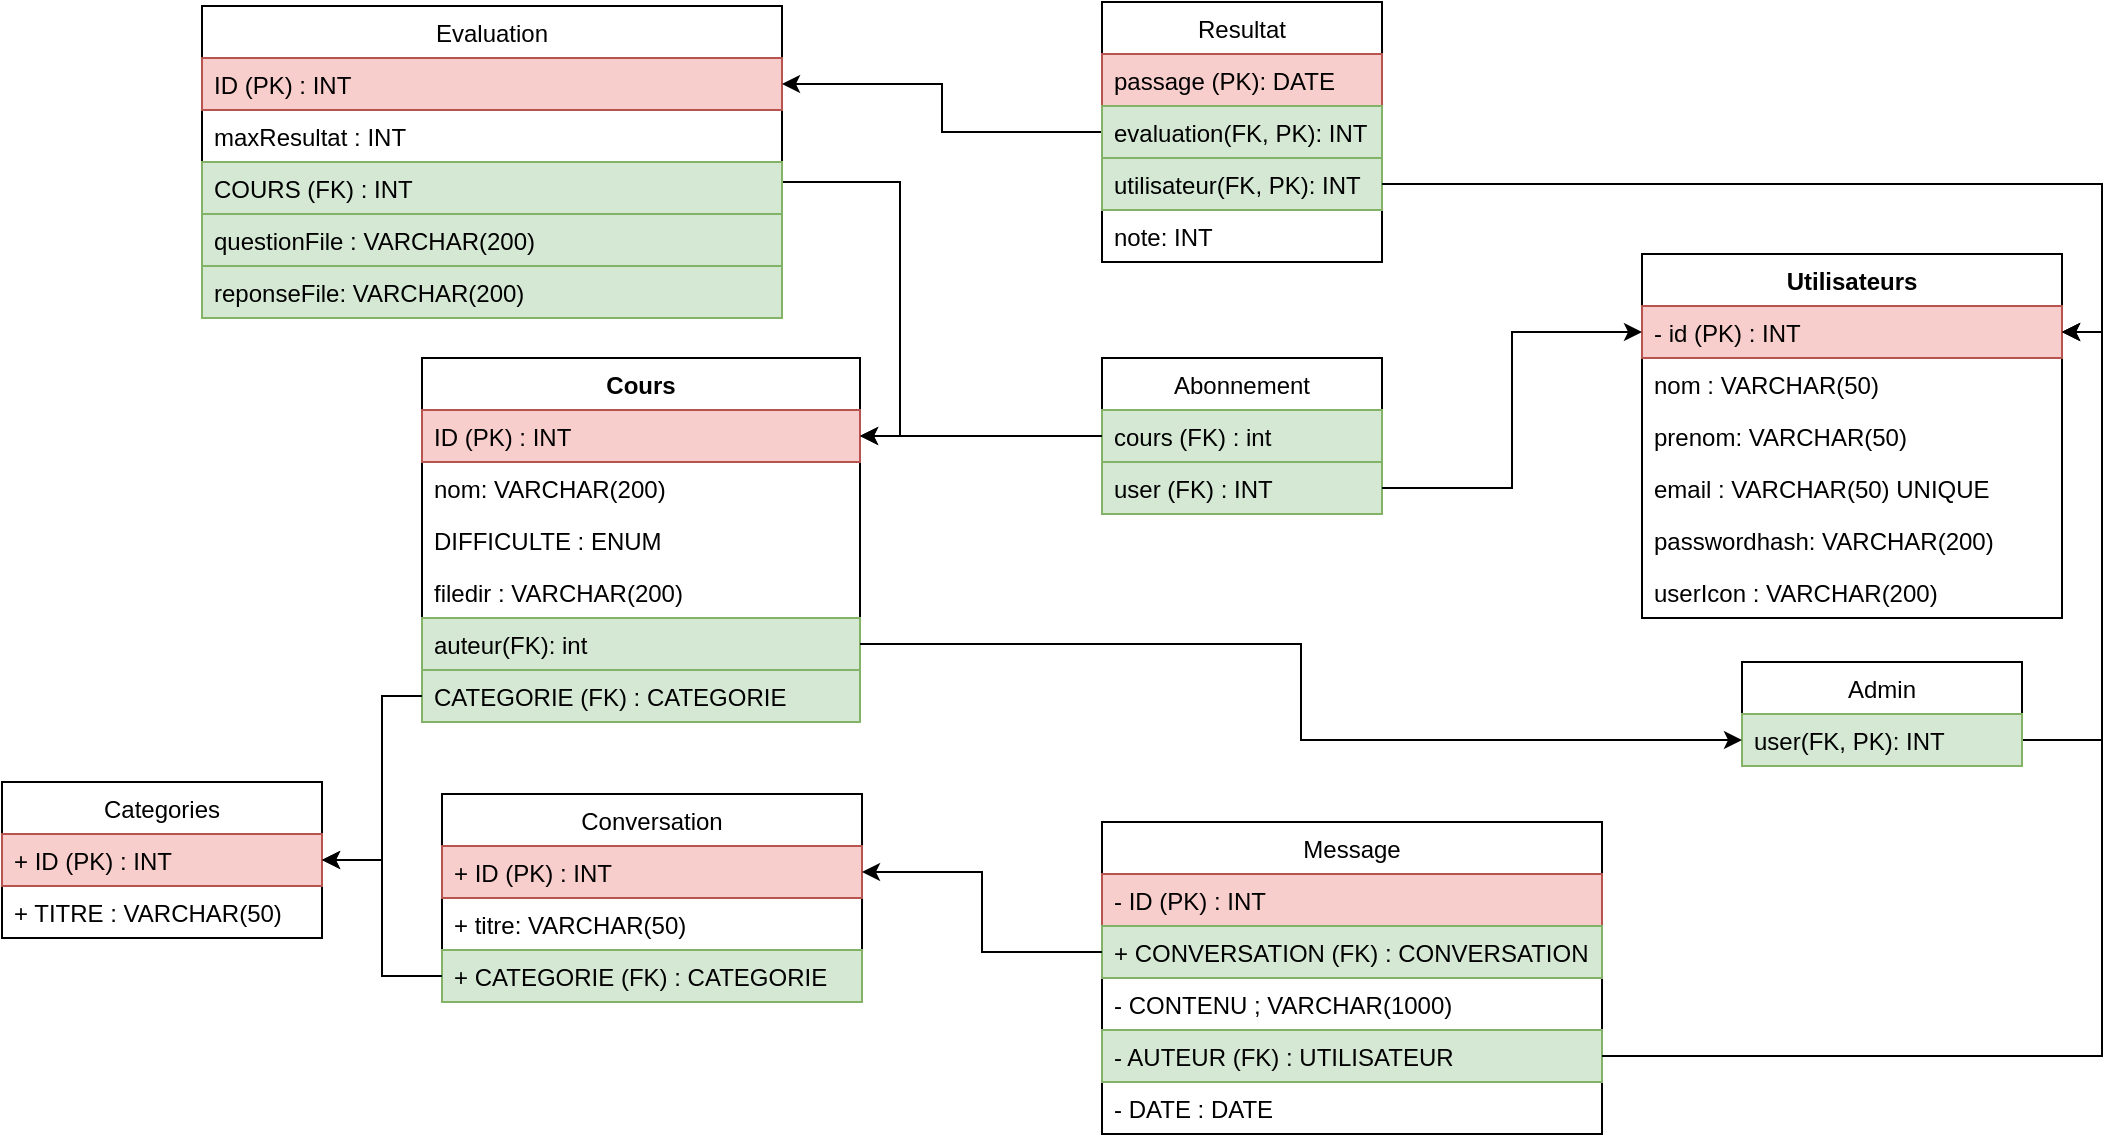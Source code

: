 <mxfile version="14.5.1" type="device"><diagram id="ls9iMJYOqnS9x1CgrTXh" name="Page-1"><mxGraphModel dx="2489" dy="1991" grid="1" gridSize="10" guides="1" tooltips="1" connect="1" arrows="1" fold="1" page="1" pageScale="1" pageWidth="827" pageHeight="1169" math="0" shadow="0"><root><mxCell id="0"/><mxCell id="1" parent="0"/><mxCell id="jfUhCK7AmtlkK5uLh8B1-1" value="Utilisateurs" style="swimlane;fontStyle=1;align=center;verticalAlign=top;childLayout=stackLayout;horizontal=1;startSize=26;horizontalStack=0;resizeParent=1;resizeParentMax=0;resizeLast=0;collapsible=1;marginBottom=0;" parent="1" vertex="1"><mxGeometry x="700" y="106" width="210" height="182" as="geometry"/></mxCell><mxCell id="jfUhCK7AmtlkK5uLh8B1-14" value="- id (PK) : INT" style="text;strokeColor=#b85450;fillColor=#f8cecc;align=left;verticalAlign=top;spacingLeft=4;spacingRight=4;overflow=hidden;rotatable=0;points=[[0,0.5],[1,0.5]];portConstraint=eastwest;" parent="jfUhCK7AmtlkK5uLh8B1-1" vertex="1"><mxGeometry y="26" width="210" height="26" as="geometry"/></mxCell><mxCell id="jfUhCK7AmtlkK5uLh8B1-2" value="nom : VARCHAR(50)" style="text;strokeColor=none;fillColor=none;align=left;verticalAlign=top;spacingLeft=4;spacingRight=4;overflow=hidden;rotatable=0;points=[[0,0.5],[1,0.5]];portConstraint=eastwest;" parent="jfUhCK7AmtlkK5uLh8B1-1" vertex="1"><mxGeometry y="52" width="210" height="26" as="geometry"/></mxCell><mxCell id="jfUhCK7AmtlkK5uLh8B1-5" value="prenom: VARCHAR(50)" style="text;strokeColor=none;fillColor=none;align=left;verticalAlign=top;spacingLeft=4;spacingRight=4;overflow=hidden;rotatable=0;points=[[0,0.5],[1,0.5]];portConstraint=eastwest;" parent="jfUhCK7AmtlkK5uLh8B1-1" vertex="1"><mxGeometry y="78" width="210" height="26" as="geometry"/></mxCell><mxCell id="jfUhCK7AmtlkK5uLh8B1-6" value="email : VARCHAR(50) UNIQUE" style="text;strokeColor=none;fillColor=none;align=left;verticalAlign=top;spacingLeft=4;spacingRight=4;overflow=hidden;rotatable=0;points=[[0,0.5],[1,0.5]];portConstraint=eastwest;" parent="jfUhCK7AmtlkK5uLh8B1-1" vertex="1"><mxGeometry y="104" width="210" height="26" as="geometry"/></mxCell><mxCell id="jfUhCK7AmtlkK5uLh8B1-7" value="passwordhash: VARCHAR(200)" style="text;strokeColor=none;fillColor=none;align=left;verticalAlign=top;spacingLeft=4;spacingRight=4;overflow=hidden;rotatable=0;points=[[0,0.5],[1,0.5]];portConstraint=eastwest;" parent="jfUhCK7AmtlkK5uLh8B1-1" vertex="1"><mxGeometry y="130" width="210" height="26" as="geometry"/></mxCell><mxCell id="H5pXkwf3aoZED911upA3-6" value="userIcon : VARCHAR(200)" style="text;strokeColor=none;fillColor=none;align=left;verticalAlign=top;spacingLeft=4;spacingRight=4;overflow=hidden;rotatable=0;points=[[0,0.5],[1,0.5]];portConstraint=eastwest;" parent="jfUhCK7AmtlkK5uLh8B1-1" vertex="1"><mxGeometry y="156" width="210" height="26" as="geometry"/></mxCell><mxCell id="jfUhCK7AmtlkK5uLh8B1-8" value="Cours" style="swimlane;fontStyle=1;align=center;verticalAlign=top;childLayout=stackLayout;horizontal=1;startSize=26;horizontalStack=0;resizeParent=1;resizeParentMax=0;resizeLast=0;collapsible=1;marginBottom=0;" parent="1" vertex="1"><mxGeometry x="90" y="158" width="219" height="182" as="geometry"/></mxCell><mxCell id="jfUhCK7AmtlkK5uLh8B1-13" value="ID (PK) : INT" style="text;strokeColor=#b85450;fillColor=#f8cecc;align=left;verticalAlign=top;spacingLeft=4;spacingRight=4;overflow=hidden;rotatable=0;points=[[0,0.5],[1,0.5]];portConstraint=eastwest;" parent="jfUhCK7AmtlkK5uLh8B1-8" vertex="1"><mxGeometry y="26" width="219" height="26" as="geometry"/></mxCell><mxCell id="cn6CVfUAPy0nJQr4vwK9-2" value="nom: VARCHAR(200)" style="text;strokeColor=none;fillColor=none;align=left;verticalAlign=top;spacingLeft=4;spacingRight=4;overflow=hidden;rotatable=0;points=[[0,0.5],[1,0.5]];portConstraint=eastwest;" parent="jfUhCK7AmtlkK5uLh8B1-8" vertex="1"><mxGeometry y="52" width="219" height="26" as="geometry"/></mxCell><mxCell id="jfUhCK7AmtlkK5uLh8B1-16" value="DIFFICULTE : ENUM" style="text;strokeColor=none;fillColor=none;align=left;verticalAlign=top;spacingLeft=4;spacingRight=4;overflow=hidden;rotatable=0;points=[[0,0.5],[1,0.5]];portConstraint=eastwest;" parent="jfUhCK7AmtlkK5uLh8B1-8" vertex="1"><mxGeometry y="78" width="219" height="26" as="geometry"/></mxCell><mxCell id="H5pXkwf3aoZED911upA3-1" value="filedir : VARCHAR(200)" style="text;strokeColor=none;fillColor=none;align=left;verticalAlign=top;spacingLeft=4;spacingRight=4;overflow=hidden;rotatable=0;points=[[0,0.5],[1,0.5]];portConstraint=eastwest;" parent="jfUhCK7AmtlkK5uLh8B1-8" vertex="1"><mxGeometry y="104" width="219" height="26" as="geometry"/></mxCell><mxCell id="jfUhCK7AmtlkK5uLh8B1-17" value="auteur(FK): int" style="text;strokeColor=#82b366;fillColor=#d5e8d4;align=left;verticalAlign=top;spacingLeft=4;spacingRight=4;overflow=hidden;rotatable=0;points=[[0,0.5],[1,0.5]];portConstraint=eastwest;" parent="jfUhCK7AmtlkK5uLh8B1-8" vertex="1"><mxGeometry y="130" width="219" height="26" as="geometry"/></mxCell><mxCell id="rQ0WSm4efvt3bJ_xp-Ze-6" value="CATEGORIE (FK) : CATEGORIE" style="text;strokeColor=#82b366;fillColor=#d5e8d4;align=left;verticalAlign=top;spacingLeft=4;spacingRight=4;overflow=hidden;rotatable=0;points=[[0,0.5],[1,0.5]];portConstraint=eastwest;" parent="jfUhCK7AmtlkK5uLh8B1-8" vertex="1"><mxGeometry y="156" width="219" height="26" as="geometry"/></mxCell><mxCell id="jfUhCK7AmtlkK5uLh8B1-18" value="Abonnement" style="swimlane;fontStyle=0;childLayout=stackLayout;horizontal=1;startSize=26;fillColor=none;horizontalStack=0;resizeParent=1;resizeParentMax=0;resizeLast=0;collapsible=1;marginBottom=0;" parent="1" vertex="1"><mxGeometry x="430" y="158" width="140" height="78" as="geometry"/></mxCell><mxCell id="jfUhCK7AmtlkK5uLh8B1-20" value="cours (FK) : int" style="text;strokeColor=#82b366;fillColor=#d5e8d4;align=left;verticalAlign=top;spacingLeft=4;spacingRight=4;overflow=hidden;rotatable=0;points=[[0,0.5],[1,0.5]];portConstraint=eastwest;" parent="jfUhCK7AmtlkK5uLh8B1-18" vertex="1"><mxGeometry y="26" width="140" height="26" as="geometry"/></mxCell><mxCell id="jfUhCK7AmtlkK5uLh8B1-19" value="user (FK) : INT" style="text;strokeColor=#82b366;fillColor=#d5e8d4;align=left;verticalAlign=top;spacingLeft=4;spacingRight=4;overflow=hidden;rotatable=0;points=[[0,0.5],[1,0.5]];portConstraint=eastwest;" parent="jfUhCK7AmtlkK5uLh8B1-18" vertex="1"><mxGeometry y="52" width="140" height="26" as="geometry"/></mxCell><mxCell id="jfUhCK7AmtlkK5uLh8B1-28" value="Message" style="swimlane;fontStyle=0;childLayout=stackLayout;horizontal=1;startSize=26;fillColor=none;horizontalStack=0;resizeParent=1;resizeParentMax=0;resizeLast=0;collapsible=1;marginBottom=0;" parent="1" vertex="1"><mxGeometry x="430" y="390" width="250" height="156" as="geometry"/></mxCell><mxCell id="jfUhCK7AmtlkK5uLh8B1-29" value="- ID (PK) : INT" style="text;strokeColor=#b85450;fillColor=#f8cecc;align=left;verticalAlign=top;spacingLeft=4;spacingRight=4;overflow=hidden;rotatable=0;points=[[0,0.5],[1,0.5]];portConstraint=eastwest;" parent="jfUhCK7AmtlkK5uLh8B1-28" vertex="1"><mxGeometry y="26" width="250" height="26" as="geometry"/></mxCell><mxCell id="i1HSXVlNavOhhj4Dw5Fh-12" value="+ CONVERSATION (FK) : CONVERSATION" style="text;strokeColor=#82b366;fillColor=#d5e8d4;align=left;verticalAlign=top;spacingLeft=4;spacingRight=4;overflow=hidden;rotatable=0;points=[[0,0.5],[1,0.5]];portConstraint=eastwest;" parent="jfUhCK7AmtlkK5uLh8B1-28" vertex="1"><mxGeometry y="52" width="250" height="26" as="geometry"/></mxCell><mxCell id="jfUhCK7AmtlkK5uLh8B1-30" value="- CONTENU ; VARCHAR(1000)" style="text;strokeColor=none;fillColor=none;align=left;verticalAlign=top;spacingLeft=4;spacingRight=4;overflow=hidden;rotatable=0;points=[[0,0.5],[1,0.5]];portConstraint=eastwest;" parent="jfUhCK7AmtlkK5uLh8B1-28" vertex="1"><mxGeometry y="78" width="250" height="26" as="geometry"/></mxCell><mxCell id="jfUhCK7AmtlkK5uLh8B1-31" value="- AUTEUR (FK) : UTILISATEUR" style="text;strokeColor=#82b366;fillColor=#d5e8d4;align=left;verticalAlign=top;spacingLeft=4;spacingRight=4;overflow=hidden;rotatable=0;points=[[0,0.5],[1,0.5]];portConstraint=eastwest;" parent="jfUhCK7AmtlkK5uLh8B1-28" vertex="1"><mxGeometry y="104" width="250" height="26" as="geometry"/></mxCell><mxCell id="i1HSXVlNavOhhj4Dw5Fh-1" value="- DATE : DATE" style="text;strokeColor=none;fillColor=none;align=left;verticalAlign=top;spacingLeft=4;spacingRight=4;overflow=hidden;rotatable=0;points=[[0,0.5],[1,0.5]];portConstraint=eastwest;" parent="jfUhCK7AmtlkK5uLh8B1-28" vertex="1"><mxGeometry y="130" width="250" height="26" as="geometry"/></mxCell><mxCell id="jfUhCK7AmtlkK5uLh8B1-32" value="Conversation" style="swimlane;fontStyle=0;childLayout=stackLayout;horizontal=1;startSize=26;fillColor=none;horizontalStack=0;resizeParent=1;resizeParentMax=0;resizeLast=0;collapsible=1;marginBottom=0;" parent="1" vertex="1"><mxGeometry x="100" y="376" width="210" height="104" as="geometry"/></mxCell><mxCell id="jfUhCK7AmtlkK5uLh8B1-33" value="+ ID (PK) : INT" style="text;strokeColor=#b85450;fillColor=#f8cecc;align=left;verticalAlign=top;spacingLeft=4;spacingRight=4;overflow=hidden;rotatable=0;points=[[0,0.5],[1,0.5]];portConstraint=eastwest;" parent="jfUhCK7AmtlkK5uLh8B1-32" vertex="1"><mxGeometry y="26" width="210" height="26" as="geometry"/></mxCell><mxCell id="i1HSXVlNavOhhj4Dw5Fh-11" value="+ titre: VARCHAR(50)" style="text;strokeColor=none;fillColor=none;align=left;verticalAlign=top;spacingLeft=4;spacingRight=4;overflow=hidden;rotatable=0;points=[[0,0.5],[1,0.5]];portConstraint=eastwest;" parent="jfUhCK7AmtlkK5uLh8B1-32" vertex="1"><mxGeometry y="52" width="210" height="26" as="geometry"/></mxCell><mxCell id="cn6CVfUAPy0nJQr4vwK9-3" value="+ CATEGORIE (FK) : CATEGORIE" style="text;strokeColor=#82b366;fillColor=#d5e8d4;align=left;verticalAlign=top;spacingLeft=4;spacingRight=4;overflow=hidden;rotatable=0;points=[[0,0.5],[1,0.5]];portConstraint=eastwest;" parent="jfUhCK7AmtlkK5uLh8B1-32" vertex="1"><mxGeometry y="78" width="210" height="26" as="geometry"/></mxCell><mxCell id="i1HSXVlNavOhhj4Dw5Fh-7" value="Categories" style="swimlane;fontStyle=0;childLayout=stackLayout;horizontal=1;startSize=26;fillColor=none;horizontalStack=0;resizeParent=1;resizeParentMax=0;resizeLast=0;collapsible=1;marginBottom=0;" parent="1" vertex="1"><mxGeometry x="-120" y="370" width="160" height="78" as="geometry"/></mxCell><mxCell id="i1HSXVlNavOhhj4Dw5Fh-8" value="+ ID (PK) : INT" style="text;strokeColor=#b85450;fillColor=#f8cecc;align=left;verticalAlign=top;spacingLeft=4;spacingRight=4;overflow=hidden;rotatable=0;points=[[0,0.5],[1,0.5]];portConstraint=eastwest;" parent="i1HSXVlNavOhhj4Dw5Fh-7" vertex="1"><mxGeometry y="26" width="160" height="26" as="geometry"/></mxCell><mxCell id="i1HSXVlNavOhhj4Dw5Fh-9" value="+ TITRE : VARCHAR(50)" style="text;strokeColor=none;fillColor=none;align=left;verticalAlign=top;spacingLeft=4;spacingRight=4;overflow=hidden;rotatable=0;points=[[0,0.5],[1,0.5]];portConstraint=eastwest;" parent="i1HSXVlNavOhhj4Dw5Fh-7" vertex="1"><mxGeometry y="52" width="160" height="26" as="geometry"/></mxCell><mxCell id="H5pXkwf3aoZED911upA3-3" style="edgeStyle=orthogonalEdgeStyle;rounded=0;orthogonalLoop=1;jettySize=auto;html=1;exitX=1;exitY=0.5;exitDx=0;exitDy=0;entryX=1;entryY=0.5;entryDx=0;entryDy=0;" parent="1" source="i1HSXVlNavOhhj4Dw5Fh-26" target="jfUhCK7AmtlkK5uLh8B1-13" edge="1"><mxGeometry relative="1" as="geometry"><Array as="points"><mxPoint x="270" y="70"/><mxPoint x="329" y="70"/><mxPoint x="329" y="197"/></Array></mxGeometry></mxCell><mxCell id="i1HSXVlNavOhhj4Dw5Fh-26" value="Evaluation" style="swimlane;fontStyle=0;childLayout=stackLayout;horizontal=1;startSize=26;fillColor=none;horizontalStack=0;resizeParent=1;resizeParentMax=0;resizeLast=0;collapsible=1;marginBottom=0;" parent="1" vertex="1"><mxGeometry x="-20" y="-18" width="290" height="156" as="geometry"/></mxCell><mxCell id="i1HSXVlNavOhhj4Dw5Fh-27" value="ID (PK) : INT" style="text;strokeColor=#b85450;fillColor=#f8cecc;align=left;verticalAlign=top;spacingLeft=4;spacingRight=4;overflow=hidden;rotatable=0;points=[[0,0.5],[1,0.5]];portConstraint=eastwest;" parent="i1HSXVlNavOhhj4Dw5Fh-26" vertex="1"><mxGeometry y="26" width="290" height="26" as="geometry"/></mxCell><mxCell id="H5pXkwf3aoZED911upA3-5" value="maxResultat : INT" style="text;strokeColor=none;fillColor=none;align=left;verticalAlign=top;spacingLeft=4;spacingRight=4;overflow=hidden;rotatable=0;points=[[0,0.5],[1,0.5]];portConstraint=eastwest;" parent="i1HSXVlNavOhhj4Dw5Fh-26" vertex="1"><mxGeometry y="52" width="290" height="26" as="geometry"/></mxCell><mxCell id="i1HSXVlNavOhhj4Dw5Fh-28" value="COURS (FK) : INT&#10;" style="text;strokeColor=#82b366;fillColor=#d5e8d4;align=left;verticalAlign=top;spacingLeft=4;spacingRight=4;overflow=hidden;rotatable=0;points=[[0,0.5],[1,0.5]];portConstraint=eastwest;" parent="i1HSXVlNavOhhj4Dw5Fh-26" vertex="1"><mxGeometry y="78" width="290" height="26" as="geometry"/></mxCell><mxCell id="i1HSXVlNavOhhj4Dw5Fh-29" value="questionFile : VARCHAR(200)" style="text;strokeColor=#82b366;fillColor=#d5e8d4;align=left;verticalAlign=top;spacingLeft=4;spacingRight=4;overflow=hidden;rotatable=0;points=[[0,0.5],[1,0.5]];portConstraint=eastwest;" parent="i1HSXVlNavOhhj4Dw5Fh-26" vertex="1"><mxGeometry y="104" width="290" height="26" as="geometry"/></mxCell><mxCell id="i1HSXVlNavOhhj4Dw5Fh-30" value="reponseFile: VARCHAR(200)" style="text;strokeColor=#82b366;fillColor=#d5e8d4;align=left;verticalAlign=top;spacingLeft=4;spacingRight=4;overflow=hidden;rotatable=0;points=[[0,0.5],[1,0.5]];portConstraint=eastwest;" parent="i1HSXVlNavOhhj4Dw5Fh-26" vertex="1"><mxGeometry y="130" width="290" height="26" as="geometry"/></mxCell><mxCell id="H5pXkwf3aoZED911upA3-2" style="edgeStyle=orthogonalEdgeStyle;rounded=0;orthogonalLoop=1;jettySize=auto;html=1;exitX=0;exitY=0.5;exitDx=0;exitDy=0;entryX=1;entryY=0.5;entryDx=0;entryDy=0;" parent="1" source="i1HSXVlNavOhhj4Dw5Fh-31" target="i1HSXVlNavOhhj4Dw5Fh-27" edge="1"><mxGeometry relative="1" as="geometry"/></mxCell><mxCell id="i1HSXVlNavOhhj4Dw5Fh-31" value="Resultat" style="swimlane;fontStyle=0;childLayout=stackLayout;horizontal=1;startSize=26;fillColor=none;horizontalStack=0;resizeParent=1;resizeParentMax=0;resizeLast=0;collapsible=1;marginBottom=0;" parent="1" vertex="1"><mxGeometry x="430" y="-20" width="140" height="130" as="geometry"/></mxCell><mxCell id="cn6CVfUAPy0nJQr4vwK9-5" value="passage (PK): DATE" style="text;strokeColor=#b85450;fillColor=#f8cecc;align=left;verticalAlign=top;spacingLeft=4;spacingRight=4;overflow=hidden;rotatable=0;points=[[0,0.5],[1,0.5]];portConstraint=eastwest;" parent="i1HSXVlNavOhhj4Dw5Fh-31" vertex="1"><mxGeometry y="26" width="140" height="26" as="geometry"/></mxCell><mxCell id="i1HSXVlNavOhhj4Dw5Fh-32" value="evaluation(FK, PK): INT " style="text;strokeColor=#82b366;fillColor=#d5e8d4;align=left;verticalAlign=top;spacingLeft=4;spacingRight=4;overflow=hidden;rotatable=0;points=[[0,0.5],[1,0.5]];portConstraint=eastwest;" parent="i1HSXVlNavOhhj4Dw5Fh-31" vertex="1"><mxGeometry y="52" width="140" height="26" as="geometry"/></mxCell><mxCell id="i1HSXVlNavOhhj4Dw5Fh-33" value="utilisateur(FK, PK): INT " style="text;strokeColor=#82b366;fillColor=#d5e8d4;align=left;verticalAlign=top;spacingLeft=4;spacingRight=4;overflow=hidden;rotatable=0;points=[[0,0.5],[1,0.5]];portConstraint=eastwest;" parent="i1HSXVlNavOhhj4Dw5Fh-31" vertex="1"><mxGeometry y="78" width="140" height="26" as="geometry"/></mxCell><mxCell id="i1HSXVlNavOhhj4Dw5Fh-34" value="note: INT" style="text;strokeColor=none;fillColor=none;align=left;verticalAlign=top;spacingLeft=4;spacingRight=4;overflow=hidden;rotatable=0;points=[[0,0.5],[1,0.5]];portConstraint=eastwest;" parent="i1HSXVlNavOhhj4Dw5Fh-31" vertex="1"><mxGeometry y="104" width="140" height="26" as="geometry"/></mxCell><mxCell id="cn6CVfUAPy0nJQr4vwK9-8" style="edgeStyle=orthogonalEdgeStyle;rounded=0;orthogonalLoop=1;jettySize=auto;html=1;exitX=0;exitY=0.5;exitDx=0;exitDy=0;entryX=1;entryY=0.5;entryDx=0;entryDy=0;" parent="1" source="i1HSXVlNavOhhj4Dw5Fh-12" target="jfUhCK7AmtlkK5uLh8B1-33" edge="1"><mxGeometry relative="1" as="geometry"/></mxCell><mxCell id="cn6CVfUAPy0nJQr4vwK9-9" style="edgeStyle=orthogonalEdgeStyle;rounded=0;orthogonalLoop=1;jettySize=auto;html=1;exitX=0;exitY=0.5;exitDx=0;exitDy=0;entryX=1;entryY=0.5;entryDx=0;entryDy=0;" parent="1" source="cn6CVfUAPy0nJQr4vwK9-3" target="i1HSXVlNavOhhj4Dw5Fh-8" edge="1"><mxGeometry relative="1" as="geometry"><Array as="points"><mxPoint x="70" y="467"/><mxPoint x="70" y="409"/></Array></mxGeometry></mxCell><mxCell id="cn6CVfUAPy0nJQr4vwK9-10" style="edgeStyle=orthogonalEdgeStyle;rounded=0;orthogonalLoop=1;jettySize=auto;html=1;exitX=1;exitY=0.5;exitDx=0;exitDy=0;entryX=1;entryY=0.5;entryDx=0;entryDy=0;" parent="1" source="jfUhCK7AmtlkK5uLh8B1-31" target="jfUhCK7AmtlkK5uLh8B1-14" edge="1"><mxGeometry relative="1" as="geometry"/></mxCell><mxCell id="cn6CVfUAPy0nJQr4vwK9-12" style="edgeStyle=orthogonalEdgeStyle;rounded=0;orthogonalLoop=1;jettySize=auto;html=1;exitX=0;exitY=0.5;exitDx=0;exitDy=0;entryX=1;entryY=0.5;entryDx=0;entryDy=0;" parent="1" source="jfUhCK7AmtlkK5uLh8B1-20" target="jfUhCK7AmtlkK5uLh8B1-13" edge="1"><mxGeometry relative="1" as="geometry"/></mxCell><mxCell id="cn6CVfUAPy0nJQr4vwK9-18" style="edgeStyle=orthogonalEdgeStyle;rounded=0;orthogonalLoop=1;jettySize=auto;html=1;exitX=1;exitY=0.5;exitDx=0;exitDy=0;entryX=1;entryY=0.5;entryDx=0;entryDy=0;" parent="1" source="i1HSXVlNavOhhj4Dw5Fh-33" target="jfUhCK7AmtlkK5uLh8B1-14" edge="1"><mxGeometry relative="1" as="geometry"/></mxCell><mxCell id="urdqttuH-AhJzb_xBeaa-1" style="edgeStyle=orthogonalEdgeStyle;rounded=0;orthogonalLoop=1;jettySize=auto;html=1;exitX=1;exitY=0.75;exitDx=0;exitDy=0;entryX=1;entryY=0.5;entryDx=0;entryDy=0;" edge="1" parent="1" source="rQ0WSm4efvt3bJ_xp-Ze-2" target="jfUhCK7AmtlkK5uLh8B1-14"><mxGeometry relative="1" as="geometry"><Array as="points"><mxPoint x="930" y="349"/><mxPoint x="930" y="145"/></Array></mxGeometry></mxCell><mxCell id="rQ0WSm4efvt3bJ_xp-Ze-2" value="Admin" style="swimlane;fontStyle=0;childLayout=stackLayout;horizontal=1;startSize=26;fillColor=none;horizontalStack=0;resizeParent=1;resizeParentMax=0;resizeLast=0;collapsible=1;marginBottom=0;" parent="1" vertex="1"><mxGeometry x="750" y="310" width="140" height="52" as="geometry"/></mxCell><mxCell id="rQ0WSm4efvt3bJ_xp-Ze-4" value="user(FK, PK): INT" style="text;strokeColor=#82b366;fillColor=#d5e8d4;align=left;verticalAlign=top;spacingLeft=4;spacingRight=4;overflow=hidden;rotatable=0;points=[[0,0.5],[1,0.5]];portConstraint=eastwest;" parent="rQ0WSm4efvt3bJ_xp-Ze-2" vertex="1"><mxGeometry y="26" width="140" height="26" as="geometry"/></mxCell><mxCell id="rQ0WSm4efvt3bJ_xp-Ze-8" style="edgeStyle=orthogonalEdgeStyle;rounded=0;orthogonalLoop=1;jettySize=auto;html=1;exitX=0;exitY=0.5;exitDx=0;exitDy=0;entryX=1;entryY=0.5;entryDx=0;entryDy=0;" parent="1" source="rQ0WSm4efvt3bJ_xp-Ze-6" target="i1HSXVlNavOhhj4Dw5Fh-8" edge="1"><mxGeometry relative="1" as="geometry"><Array as="points"><mxPoint x="70" y="327"/><mxPoint x="70" y="409"/></Array></mxGeometry></mxCell><mxCell id="urdqttuH-AhJzb_xBeaa-2" style="edgeStyle=orthogonalEdgeStyle;rounded=0;orthogonalLoop=1;jettySize=auto;html=1;exitX=1;exitY=0.5;exitDx=0;exitDy=0;entryX=0;entryY=0.5;entryDx=0;entryDy=0;" edge="1" parent="1" source="jfUhCK7AmtlkK5uLh8B1-19" target="jfUhCK7AmtlkK5uLh8B1-14"><mxGeometry relative="1" as="geometry"/></mxCell><mxCell id="urdqttuH-AhJzb_xBeaa-3" style="edgeStyle=orthogonalEdgeStyle;rounded=0;orthogonalLoop=1;jettySize=auto;html=1;exitX=1;exitY=0.5;exitDx=0;exitDy=0;entryX=0;entryY=0.5;entryDx=0;entryDy=0;" edge="1" parent="1" source="jfUhCK7AmtlkK5uLh8B1-17" target="rQ0WSm4efvt3bJ_xp-Ze-4"><mxGeometry relative="1" as="geometry"/></mxCell></root></mxGraphModel></diagram></mxfile>